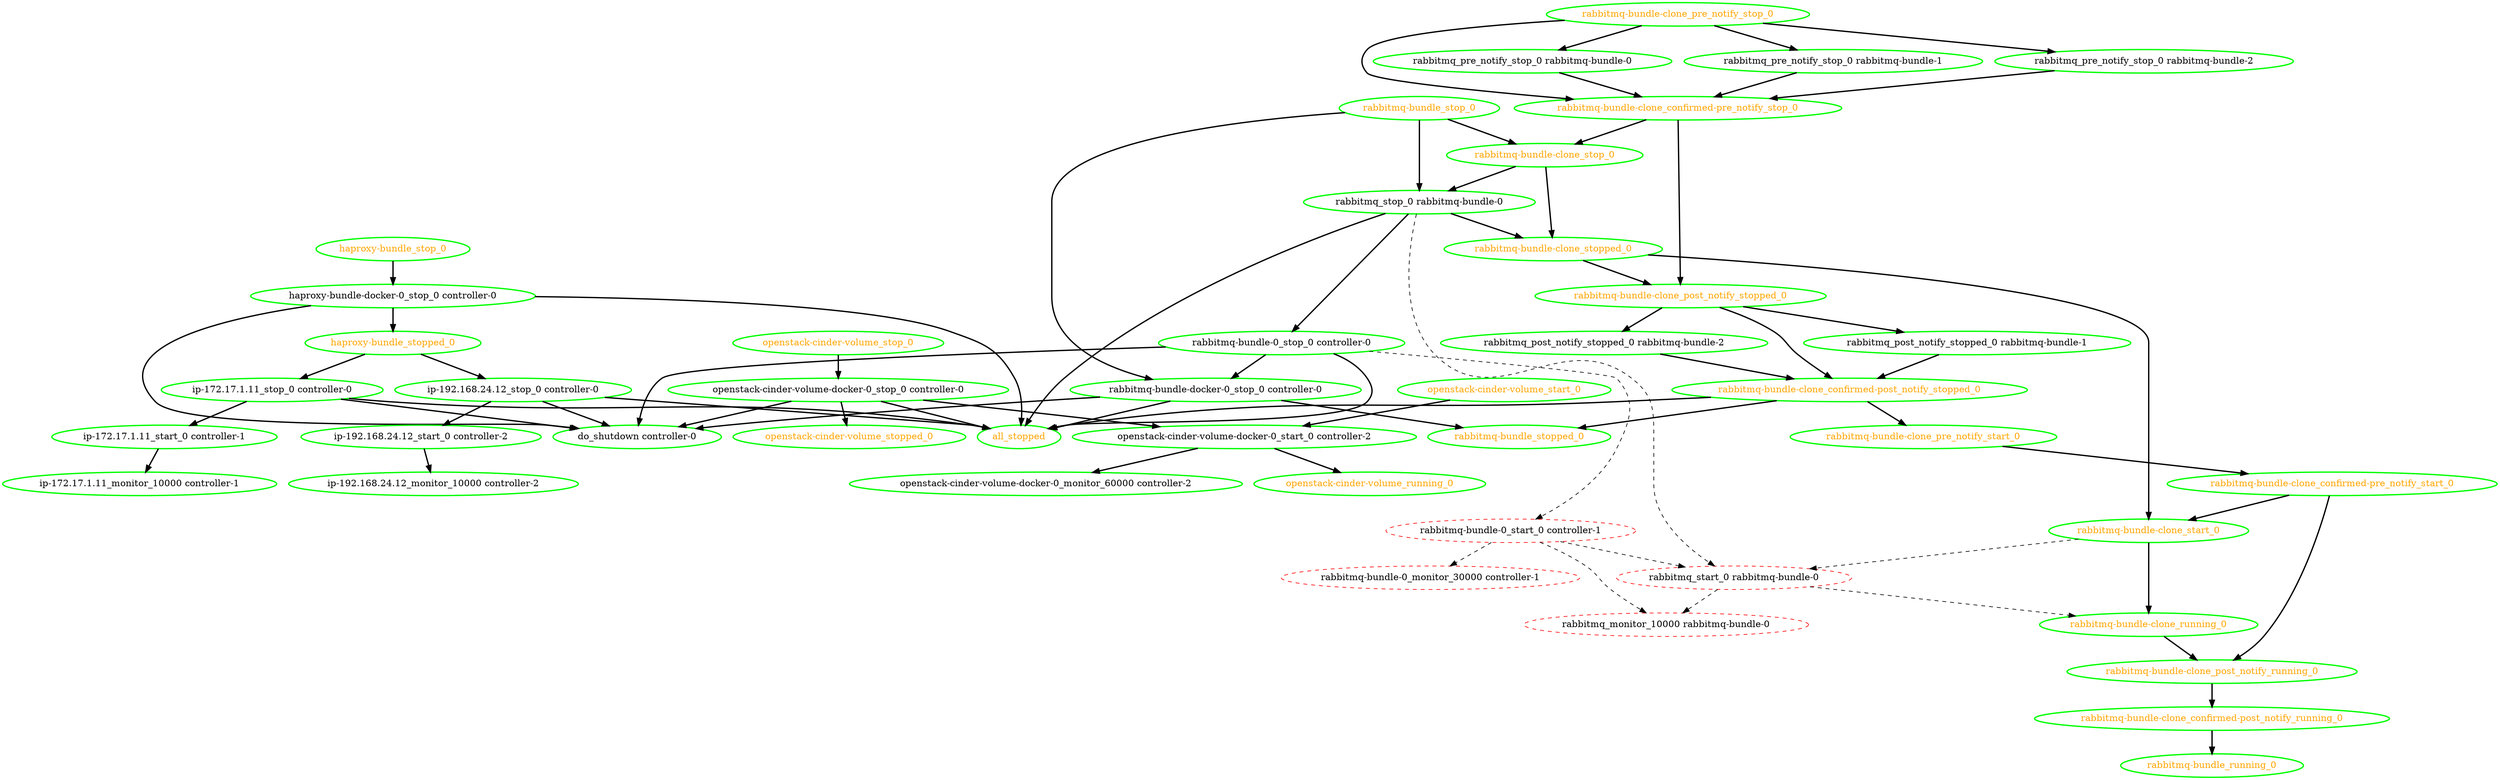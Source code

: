 digraph "g" {
"all_stopped" [ style=bold color="green" fontcolor="orange"]
"do_shutdown controller-0" [ style=bold color="green" fontcolor="black"]
"haproxy-bundle-docker-0_stop_0 controller-0" -> "all_stopped" [ style = bold]
"haproxy-bundle-docker-0_stop_0 controller-0" -> "do_shutdown controller-0" [ style = bold]
"haproxy-bundle-docker-0_stop_0 controller-0" -> "haproxy-bundle_stopped_0" [ style = bold]
"haproxy-bundle-docker-0_stop_0 controller-0" [ style=bold color="green" fontcolor="black"]
"haproxy-bundle_stop_0" -> "haproxy-bundle-docker-0_stop_0 controller-0" [ style = bold]
"haproxy-bundle_stop_0" [ style=bold color="green" fontcolor="orange"]
"haproxy-bundle_stopped_0" -> "ip-172.17.1.11_stop_0 controller-0" [ style = bold]
"haproxy-bundle_stopped_0" -> "ip-192.168.24.12_stop_0 controller-0" [ style = bold]
"haproxy-bundle_stopped_0" [ style=bold color="green" fontcolor="orange"]
"ip-172.17.1.11_monitor_10000 controller-1" [ style=bold color="green" fontcolor="black"]
"ip-172.17.1.11_start_0 controller-1" -> "ip-172.17.1.11_monitor_10000 controller-1" [ style = bold]
"ip-172.17.1.11_start_0 controller-1" [ style=bold color="green" fontcolor="black"]
"ip-172.17.1.11_stop_0 controller-0" -> "all_stopped" [ style = bold]
"ip-172.17.1.11_stop_0 controller-0" -> "do_shutdown controller-0" [ style = bold]
"ip-172.17.1.11_stop_0 controller-0" -> "ip-172.17.1.11_start_0 controller-1" [ style = bold]
"ip-172.17.1.11_stop_0 controller-0" [ style=bold color="green" fontcolor="black"]
"ip-192.168.24.12_monitor_10000 controller-2" [ style=bold color="green" fontcolor="black"]
"ip-192.168.24.12_start_0 controller-2" -> "ip-192.168.24.12_monitor_10000 controller-2" [ style = bold]
"ip-192.168.24.12_start_0 controller-2" [ style=bold color="green" fontcolor="black"]
"ip-192.168.24.12_stop_0 controller-0" -> "all_stopped" [ style = bold]
"ip-192.168.24.12_stop_0 controller-0" -> "do_shutdown controller-0" [ style = bold]
"ip-192.168.24.12_stop_0 controller-0" -> "ip-192.168.24.12_start_0 controller-2" [ style = bold]
"ip-192.168.24.12_stop_0 controller-0" [ style=bold color="green" fontcolor="black"]
"openstack-cinder-volume-docker-0_monitor_60000 controller-2" [ style=bold color="green" fontcolor="black"]
"openstack-cinder-volume-docker-0_start_0 controller-2" -> "openstack-cinder-volume-docker-0_monitor_60000 controller-2" [ style = bold]
"openstack-cinder-volume-docker-0_start_0 controller-2" -> "openstack-cinder-volume_running_0" [ style = bold]
"openstack-cinder-volume-docker-0_start_0 controller-2" [ style=bold color="green" fontcolor="black"]
"openstack-cinder-volume-docker-0_stop_0 controller-0" -> "all_stopped" [ style = bold]
"openstack-cinder-volume-docker-0_stop_0 controller-0" -> "do_shutdown controller-0" [ style = bold]
"openstack-cinder-volume-docker-0_stop_0 controller-0" -> "openstack-cinder-volume-docker-0_start_0 controller-2" [ style = bold]
"openstack-cinder-volume-docker-0_stop_0 controller-0" -> "openstack-cinder-volume_stopped_0" [ style = bold]
"openstack-cinder-volume-docker-0_stop_0 controller-0" [ style=bold color="green" fontcolor="black"]
"openstack-cinder-volume_running_0" [ style=bold color="green" fontcolor="orange"]
"openstack-cinder-volume_start_0" -> "openstack-cinder-volume-docker-0_start_0 controller-2" [ style = bold]
"openstack-cinder-volume_start_0" [ style=bold color="green" fontcolor="orange"]
"openstack-cinder-volume_stop_0" -> "openstack-cinder-volume-docker-0_stop_0 controller-0" [ style = bold]
"openstack-cinder-volume_stop_0" [ style=bold color="green" fontcolor="orange"]
"openstack-cinder-volume_stopped_0" [ style=bold color="green" fontcolor="orange"]
"rabbitmq-bundle-0_monitor_30000 controller-1" [ style=dashed color="red" fontcolor="black"]
"rabbitmq-bundle-0_start_0 controller-1" -> "rabbitmq-bundle-0_monitor_30000 controller-1" [ style = dashed]
"rabbitmq-bundle-0_start_0 controller-1" -> "rabbitmq_monitor_10000 rabbitmq-bundle-0" [ style = dashed]
"rabbitmq-bundle-0_start_0 controller-1" -> "rabbitmq_start_0 rabbitmq-bundle-0" [ style = dashed]
"rabbitmq-bundle-0_start_0 controller-1" [ style=dashed color="red" fontcolor="black"]
"rabbitmq-bundle-0_stop_0 controller-0" -> "all_stopped" [ style = bold]
"rabbitmq-bundle-0_stop_0 controller-0" -> "do_shutdown controller-0" [ style = bold]
"rabbitmq-bundle-0_stop_0 controller-0" -> "rabbitmq-bundle-0_start_0 controller-1" [ style = dashed]
"rabbitmq-bundle-0_stop_0 controller-0" -> "rabbitmq-bundle-docker-0_stop_0 controller-0" [ style = bold]
"rabbitmq-bundle-0_stop_0 controller-0" [ style=bold color="green" fontcolor="black"]
"rabbitmq-bundle-clone_confirmed-post_notify_running_0" -> "rabbitmq-bundle_running_0" [ style = bold]
"rabbitmq-bundle-clone_confirmed-post_notify_running_0" [ style=bold color="green" fontcolor="orange"]
"rabbitmq-bundle-clone_confirmed-post_notify_stopped_0" -> "all_stopped" [ style = bold]
"rabbitmq-bundle-clone_confirmed-post_notify_stopped_0" -> "rabbitmq-bundle-clone_pre_notify_start_0" [ style = bold]
"rabbitmq-bundle-clone_confirmed-post_notify_stopped_0" -> "rabbitmq-bundle_stopped_0" [ style = bold]
"rabbitmq-bundle-clone_confirmed-post_notify_stopped_0" [ style=bold color="green" fontcolor="orange"]
"rabbitmq-bundle-clone_confirmed-pre_notify_start_0" -> "rabbitmq-bundle-clone_post_notify_running_0" [ style = bold]
"rabbitmq-bundle-clone_confirmed-pre_notify_start_0" -> "rabbitmq-bundle-clone_start_0" [ style = bold]
"rabbitmq-bundle-clone_confirmed-pre_notify_start_0" [ style=bold color="green" fontcolor="orange"]
"rabbitmq-bundle-clone_confirmed-pre_notify_stop_0" -> "rabbitmq-bundle-clone_post_notify_stopped_0" [ style = bold]
"rabbitmq-bundle-clone_confirmed-pre_notify_stop_0" -> "rabbitmq-bundle-clone_stop_0" [ style = bold]
"rabbitmq-bundle-clone_confirmed-pre_notify_stop_0" [ style=bold color="green" fontcolor="orange"]
"rabbitmq-bundle-clone_post_notify_running_0" -> "rabbitmq-bundle-clone_confirmed-post_notify_running_0" [ style = bold]
"rabbitmq-bundle-clone_post_notify_running_0" [ style=bold color="green" fontcolor="orange"]
"rabbitmq-bundle-clone_post_notify_stopped_0" -> "rabbitmq-bundle-clone_confirmed-post_notify_stopped_0" [ style = bold]
"rabbitmq-bundle-clone_post_notify_stopped_0" -> "rabbitmq_post_notify_stopped_0 rabbitmq-bundle-1" [ style = bold]
"rabbitmq-bundle-clone_post_notify_stopped_0" -> "rabbitmq_post_notify_stopped_0 rabbitmq-bundle-2" [ style = bold]
"rabbitmq-bundle-clone_post_notify_stopped_0" [ style=bold color="green" fontcolor="orange"]
"rabbitmq-bundle-clone_pre_notify_start_0" -> "rabbitmq-bundle-clone_confirmed-pre_notify_start_0" [ style = bold]
"rabbitmq-bundle-clone_pre_notify_start_0" [ style=bold color="green" fontcolor="orange"]
"rabbitmq-bundle-clone_pre_notify_stop_0" -> "rabbitmq-bundle-clone_confirmed-pre_notify_stop_0" [ style = bold]
"rabbitmq-bundle-clone_pre_notify_stop_0" -> "rabbitmq_pre_notify_stop_0 rabbitmq-bundle-0" [ style = bold]
"rabbitmq-bundle-clone_pre_notify_stop_0" -> "rabbitmq_pre_notify_stop_0 rabbitmq-bundle-1" [ style = bold]
"rabbitmq-bundle-clone_pre_notify_stop_0" -> "rabbitmq_pre_notify_stop_0 rabbitmq-bundle-2" [ style = bold]
"rabbitmq-bundle-clone_pre_notify_stop_0" [ style=bold color="green" fontcolor="orange"]
"rabbitmq-bundle-clone_running_0" -> "rabbitmq-bundle-clone_post_notify_running_0" [ style = bold]
"rabbitmq-bundle-clone_running_0" [ style=bold color="green" fontcolor="orange"]
"rabbitmq-bundle-clone_start_0" -> "rabbitmq-bundle-clone_running_0" [ style = bold]
"rabbitmq-bundle-clone_start_0" -> "rabbitmq_start_0 rabbitmq-bundle-0" [ style = dashed]
"rabbitmq-bundle-clone_start_0" [ style=bold color="green" fontcolor="orange"]
"rabbitmq-bundle-clone_stop_0" -> "rabbitmq-bundle-clone_stopped_0" [ style = bold]
"rabbitmq-bundle-clone_stop_0" -> "rabbitmq_stop_0 rabbitmq-bundle-0" [ style = bold]
"rabbitmq-bundle-clone_stop_0" [ style=bold color="green" fontcolor="orange"]
"rabbitmq-bundle-clone_stopped_0" -> "rabbitmq-bundle-clone_post_notify_stopped_0" [ style = bold]
"rabbitmq-bundle-clone_stopped_0" -> "rabbitmq-bundle-clone_start_0" [ style = bold]
"rabbitmq-bundle-clone_stopped_0" [ style=bold color="green" fontcolor="orange"]
"rabbitmq-bundle-docker-0_stop_0 controller-0" -> "all_stopped" [ style = bold]
"rabbitmq-bundle-docker-0_stop_0 controller-0" -> "do_shutdown controller-0" [ style = bold]
"rabbitmq-bundle-docker-0_stop_0 controller-0" -> "rabbitmq-bundle_stopped_0" [ style = bold]
"rabbitmq-bundle-docker-0_stop_0 controller-0" [ style=bold color="green" fontcolor="black"]
"rabbitmq-bundle_running_0" [ style=bold color="green" fontcolor="orange"]
"rabbitmq-bundle_stop_0" -> "rabbitmq-bundle-clone_stop_0" [ style = bold]
"rabbitmq-bundle_stop_0" -> "rabbitmq-bundle-docker-0_stop_0 controller-0" [ style = bold]
"rabbitmq-bundle_stop_0" -> "rabbitmq_stop_0 rabbitmq-bundle-0" [ style = bold]
"rabbitmq-bundle_stop_0" [ style=bold color="green" fontcolor="orange"]
"rabbitmq-bundle_stopped_0" [ style=bold color="green" fontcolor="orange"]
"rabbitmq_monitor_10000 rabbitmq-bundle-0" [ style=dashed color="red" fontcolor="black"]
"rabbitmq_post_notify_stopped_0 rabbitmq-bundle-1" -> "rabbitmq-bundle-clone_confirmed-post_notify_stopped_0" [ style = bold]
"rabbitmq_post_notify_stopped_0 rabbitmq-bundle-1" [ style=bold color="green" fontcolor="black"]
"rabbitmq_post_notify_stopped_0 rabbitmq-bundle-2" -> "rabbitmq-bundle-clone_confirmed-post_notify_stopped_0" [ style = bold]
"rabbitmq_post_notify_stopped_0 rabbitmq-bundle-2" [ style=bold color="green" fontcolor="black"]
"rabbitmq_pre_notify_stop_0 rabbitmq-bundle-0" -> "rabbitmq-bundle-clone_confirmed-pre_notify_stop_0" [ style = bold]
"rabbitmq_pre_notify_stop_0 rabbitmq-bundle-0" [ style=bold color="green" fontcolor="black"]
"rabbitmq_pre_notify_stop_0 rabbitmq-bundle-1" -> "rabbitmq-bundle-clone_confirmed-pre_notify_stop_0" [ style = bold]
"rabbitmq_pre_notify_stop_0 rabbitmq-bundle-1" [ style=bold color="green" fontcolor="black"]
"rabbitmq_pre_notify_stop_0 rabbitmq-bundle-2" -> "rabbitmq-bundle-clone_confirmed-pre_notify_stop_0" [ style = bold]
"rabbitmq_pre_notify_stop_0 rabbitmq-bundle-2" [ style=bold color="green" fontcolor="black"]
"rabbitmq_start_0 rabbitmq-bundle-0" -> "rabbitmq-bundle-clone_running_0" [ style = dashed]
"rabbitmq_start_0 rabbitmq-bundle-0" -> "rabbitmq_monitor_10000 rabbitmq-bundle-0" [ style = dashed]
"rabbitmq_start_0 rabbitmq-bundle-0" [ style=dashed color="red" fontcolor="black"]
"rabbitmq_stop_0 rabbitmq-bundle-0" -> "all_stopped" [ style = bold]
"rabbitmq_stop_0 rabbitmq-bundle-0" -> "rabbitmq-bundle-0_stop_0 controller-0" [ style = bold]
"rabbitmq_stop_0 rabbitmq-bundle-0" -> "rabbitmq-bundle-clone_stopped_0" [ style = bold]
"rabbitmq_stop_0 rabbitmq-bundle-0" -> "rabbitmq_start_0 rabbitmq-bundle-0" [ style = dashed]
"rabbitmq_stop_0 rabbitmq-bundle-0" [ style=bold color="green" fontcolor="black"]
}
